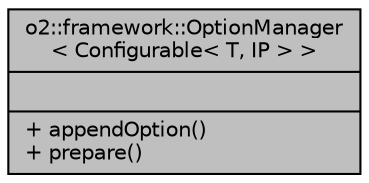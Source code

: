 digraph "o2::framework::OptionManager&lt; Configurable&lt; T, IP &gt; &gt;"
{
 // INTERACTIVE_SVG=YES
  bgcolor="transparent";
  edge [fontname="Helvetica",fontsize="10",labelfontname="Helvetica",labelfontsize="10"];
  node [fontname="Helvetica",fontsize="10",shape=record];
  Node1 [label="{o2::framework::OptionManager\l\< Configurable\< T, IP \> \>\n||+ appendOption()\l+ prepare()\l}",height=0.2,width=0.4,color="black", fillcolor="grey75", style="filled", fontcolor="black"];
}
